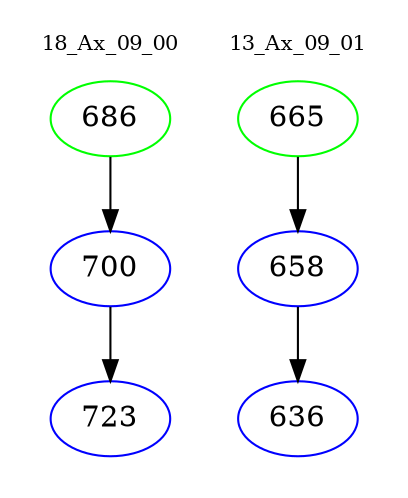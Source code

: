 digraph{
subgraph cluster_0 {
color = white
label = "18_Ax_09_00";
fontsize=10;
T0_686 [label="686", color="green"]
T0_686 -> T0_700 [color="black"]
T0_700 [label="700", color="blue"]
T0_700 -> T0_723 [color="black"]
T0_723 [label="723", color="blue"]
}
subgraph cluster_1 {
color = white
label = "13_Ax_09_01";
fontsize=10;
T1_665 [label="665", color="green"]
T1_665 -> T1_658 [color="black"]
T1_658 [label="658", color="blue"]
T1_658 -> T1_636 [color="black"]
T1_636 [label="636", color="blue"]
}
}
